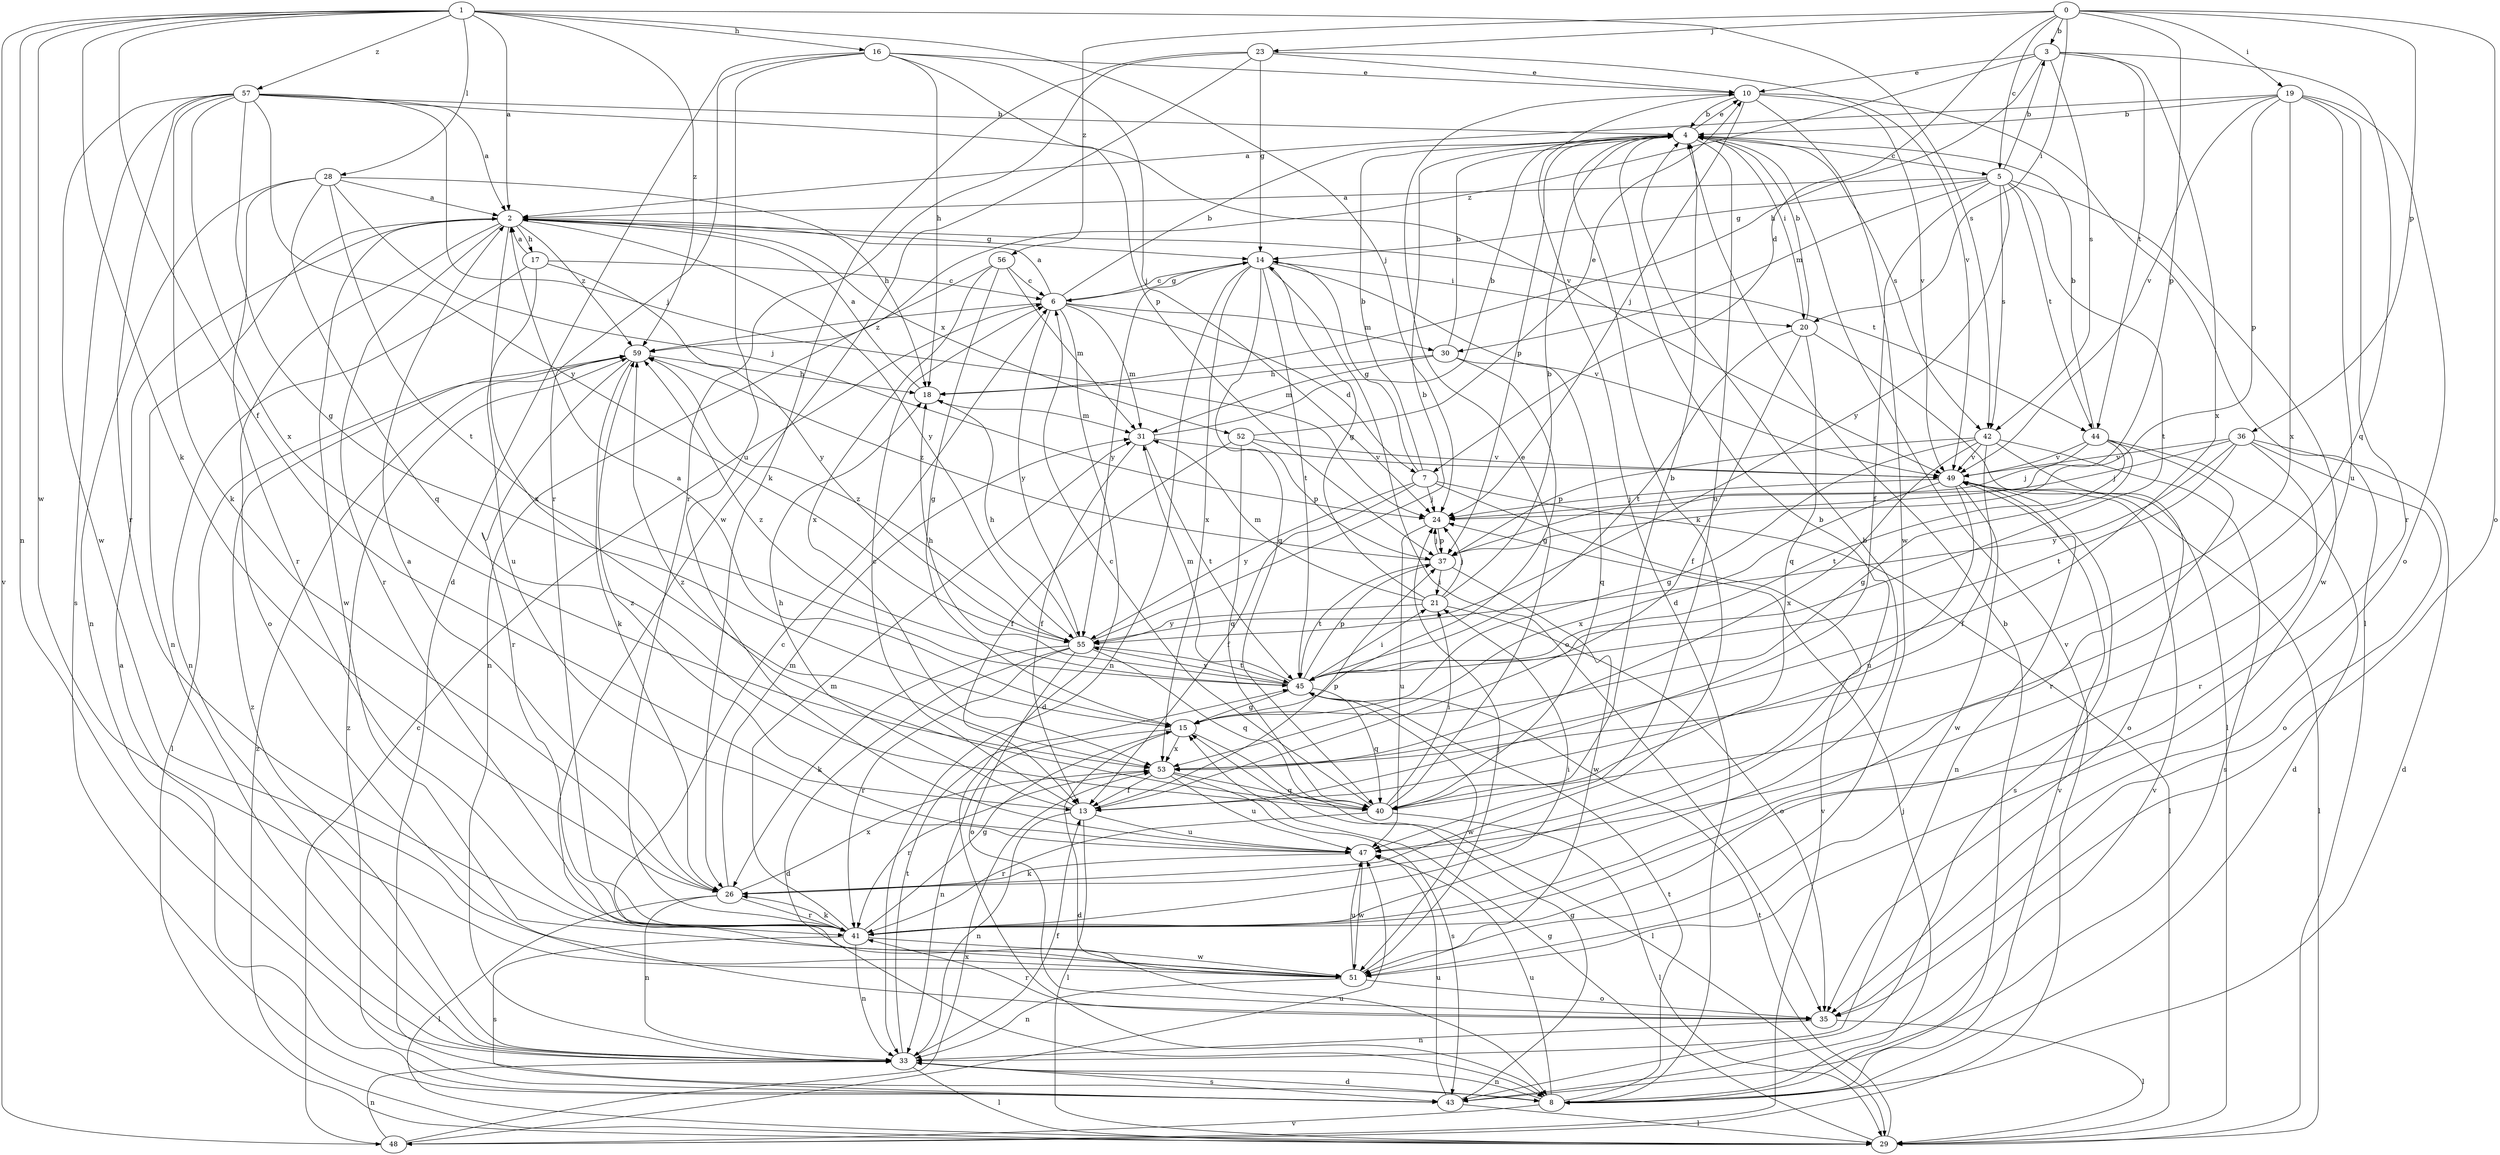 strict digraph  {
0;
1;
2;
3;
4;
5;
6;
7;
8;
10;
13;
14;
15;
16;
17;
18;
19;
20;
21;
23;
24;
26;
28;
29;
30;
31;
33;
35;
36;
37;
40;
41;
42;
43;
44;
45;
47;
48;
49;
51;
52;
53;
55;
56;
57;
59;
0 -> 3  [label=b];
0 -> 5  [label=c];
0 -> 7  [label=d];
0 -> 19  [label=i];
0 -> 20  [label=i];
0 -> 23  [label=j];
0 -> 35  [label=o];
0 -> 36  [label=p];
0 -> 37  [label=p];
0 -> 56  [label=z];
1 -> 2  [label=a];
1 -> 13  [label=f];
1 -> 16  [label=h];
1 -> 24  [label=j];
1 -> 26  [label=k];
1 -> 28  [label=l];
1 -> 33  [label=n];
1 -> 42  [label=s];
1 -> 48  [label=v];
1 -> 51  [label=w];
1 -> 57  [label=z];
1 -> 59  [label=z];
2 -> 14  [label=g];
2 -> 17  [label=h];
2 -> 33  [label=n];
2 -> 35  [label=o];
2 -> 41  [label=r];
2 -> 44  [label=t];
2 -> 51  [label=w];
2 -> 52  [label=x];
2 -> 53  [label=x];
2 -> 55  [label=y];
2 -> 59  [label=z];
3 -> 10  [label=e];
3 -> 18  [label=h];
3 -> 40  [label=q];
3 -> 42  [label=s];
3 -> 44  [label=t];
3 -> 53  [label=x];
3 -> 59  [label=z];
4 -> 5  [label=c];
4 -> 10  [label=e];
4 -> 20  [label=i];
4 -> 26  [label=k];
4 -> 37  [label=p];
4 -> 42  [label=s];
4 -> 47  [label=u];
4 -> 48  [label=v];
5 -> 2  [label=a];
5 -> 3  [label=b];
5 -> 13  [label=f];
5 -> 14  [label=g];
5 -> 30  [label=m];
5 -> 42  [label=s];
5 -> 44  [label=t];
5 -> 45  [label=t];
5 -> 51  [label=w];
5 -> 55  [label=y];
6 -> 2  [label=a];
6 -> 4  [label=b];
6 -> 7  [label=d];
6 -> 8  [label=d];
6 -> 14  [label=g];
6 -> 30  [label=m];
6 -> 31  [label=m];
6 -> 55  [label=y];
6 -> 59  [label=z];
7 -> 4  [label=b];
7 -> 13  [label=f];
7 -> 14  [label=g];
7 -> 24  [label=j];
7 -> 29  [label=l];
7 -> 48  [label=v];
7 -> 55  [label=y];
8 -> 4  [label=b];
8 -> 24  [label=j];
8 -> 33  [label=n];
8 -> 45  [label=t];
8 -> 47  [label=u];
8 -> 48  [label=v];
8 -> 49  [label=v];
10 -> 4  [label=b];
10 -> 8  [label=d];
10 -> 24  [label=j];
10 -> 29  [label=l];
10 -> 49  [label=v];
10 -> 51  [label=w];
13 -> 6  [label=c];
13 -> 18  [label=h];
13 -> 29  [label=l];
13 -> 33  [label=n];
13 -> 37  [label=p];
13 -> 47  [label=u];
14 -> 6  [label=c];
14 -> 20  [label=i];
14 -> 33  [label=n];
14 -> 35  [label=o];
14 -> 40  [label=q];
14 -> 45  [label=t];
14 -> 49  [label=v];
14 -> 53  [label=x];
14 -> 55  [label=y];
15 -> 2  [label=a];
15 -> 8  [label=d];
15 -> 29  [label=l];
15 -> 33  [label=n];
15 -> 53  [label=x];
16 -> 8  [label=d];
16 -> 10  [label=e];
16 -> 18  [label=h];
16 -> 24  [label=j];
16 -> 37  [label=p];
16 -> 41  [label=r];
16 -> 47  [label=u];
17 -> 2  [label=a];
17 -> 6  [label=c];
17 -> 33  [label=n];
17 -> 47  [label=u];
17 -> 55  [label=y];
18 -> 2  [label=a];
18 -> 31  [label=m];
19 -> 2  [label=a];
19 -> 4  [label=b];
19 -> 35  [label=o];
19 -> 37  [label=p];
19 -> 41  [label=r];
19 -> 47  [label=u];
19 -> 49  [label=v];
19 -> 53  [label=x];
20 -> 4  [label=b];
20 -> 13  [label=f];
20 -> 29  [label=l];
20 -> 40  [label=q];
20 -> 45  [label=t];
21 -> 4  [label=b];
21 -> 14  [label=g];
21 -> 24  [label=j];
21 -> 31  [label=m];
21 -> 35  [label=o];
21 -> 55  [label=y];
23 -> 10  [label=e];
23 -> 14  [label=g];
23 -> 26  [label=k];
23 -> 41  [label=r];
23 -> 49  [label=v];
23 -> 51  [label=w];
24 -> 37  [label=p];
24 -> 47  [label=u];
26 -> 2  [label=a];
26 -> 4  [label=b];
26 -> 29  [label=l];
26 -> 31  [label=m];
26 -> 33  [label=n];
26 -> 41  [label=r];
26 -> 53  [label=x];
28 -> 2  [label=a];
28 -> 18  [label=h];
28 -> 24  [label=j];
28 -> 33  [label=n];
28 -> 40  [label=q];
28 -> 41  [label=r];
28 -> 45  [label=t];
29 -> 15  [label=g];
29 -> 45  [label=t];
29 -> 59  [label=z];
30 -> 4  [label=b];
30 -> 15  [label=g];
30 -> 18  [label=h];
30 -> 31  [label=m];
30 -> 40  [label=q];
31 -> 4  [label=b];
31 -> 13  [label=f];
31 -> 45  [label=t];
31 -> 49  [label=v];
33 -> 8  [label=d];
33 -> 13  [label=f];
33 -> 29  [label=l];
33 -> 43  [label=s];
33 -> 45  [label=t];
33 -> 59  [label=z];
35 -> 29  [label=l];
35 -> 33  [label=n];
35 -> 41  [label=r];
36 -> 8  [label=d];
36 -> 24  [label=j];
36 -> 35  [label=o];
36 -> 41  [label=r];
36 -> 45  [label=t];
36 -> 49  [label=v];
36 -> 55  [label=y];
37 -> 21  [label=i];
37 -> 24  [label=j];
37 -> 45  [label=t];
37 -> 51  [label=w];
37 -> 59  [label=z];
40 -> 4  [label=b];
40 -> 6  [label=c];
40 -> 10  [label=e];
40 -> 21  [label=i];
40 -> 29  [label=l];
40 -> 41  [label=r];
40 -> 59  [label=z];
41 -> 4  [label=b];
41 -> 15  [label=g];
41 -> 21  [label=i];
41 -> 26  [label=k];
41 -> 31  [label=m];
41 -> 33  [label=n];
41 -> 43  [label=s];
41 -> 51  [label=w];
42 -> 13  [label=f];
42 -> 15  [label=g];
42 -> 35  [label=o];
42 -> 37  [label=p];
42 -> 43  [label=s];
42 -> 49  [label=v];
42 -> 53  [label=x];
43 -> 2  [label=a];
43 -> 15  [label=g];
43 -> 29  [label=l];
43 -> 47  [label=u];
43 -> 49  [label=v];
43 -> 59  [label=z];
44 -> 4  [label=b];
44 -> 8  [label=d];
44 -> 15  [label=g];
44 -> 24  [label=j];
44 -> 41  [label=r];
44 -> 45  [label=t];
44 -> 49  [label=v];
45 -> 15  [label=g];
45 -> 18  [label=h];
45 -> 21  [label=i];
45 -> 31  [label=m];
45 -> 37  [label=p];
45 -> 40  [label=q];
45 -> 51  [label=w];
45 -> 55  [label=y];
45 -> 59  [label=z];
47 -> 26  [label=k];
47 -> 51  [label=w];
47 -> 59  [label=z];
48 -> 6  [label=c];
48 -> 33  [label=n];
48 -> 47  [label=u];
48 -> 53  [label=x];
49 -> 24  [label=j];
49 -> 29  [label=l];
49 -> 33  [label=n];
49 -> 43  [label=s];
49 -> 47  [label=u];
49 -> 51  [label=w];
49 -> 53  [label=x];
51 -> 6  [label=c];
51 -> 24  [label=j];
51 -> 33  [label=n];
51 -> 35  [label=o];
51 -> 47  [label=u];
52 -> 10  [label=e];
52 -> 13  [label=f];
52 -> 37  [label=p];
52 -> 40  [label=q];
52 -> 49  [label=v];
53 -> 13  [label=f];
53 -> 40  [label=q];
53 -> 41  [label=r];
53 -> 43  [label=s];
53 -> 47  [label=u];
55 -> 4  [label=b];
55 -> 8  [label=d];
55 -> 18  [label=h];
55 -> 26  [label=k];
55 -> 35  [label=o];
55 -> 40  [label=q];
55 -> 41  [label=r];
55 -> 45  [label=t];
55 -> 59  [label=z];
56 -> 6  [label=c];
56 -> 15  [label=g];
56 -> 31  [label=m];
56 -> 33  [label=n];
56 -> 53  [label=x];
57 -> 2  [label=a];
57 -> 4  [label=b];
57 -> 15  [label=g];
57 -> 24  [label=j];
57 -> 26  [label=k];
57 -> 41  [label=r];
57 -> 43  [label=s];
57 -> 49  [label=v];
57 -> 51  [label=w];
57 -> 53  [label=x];
57 -> 55  [label=y];
59 -> 18  [label=h];
59 -> 26  [label=k];
59 -> 29  [label=l];
59 -> 41  [label=r];
}
